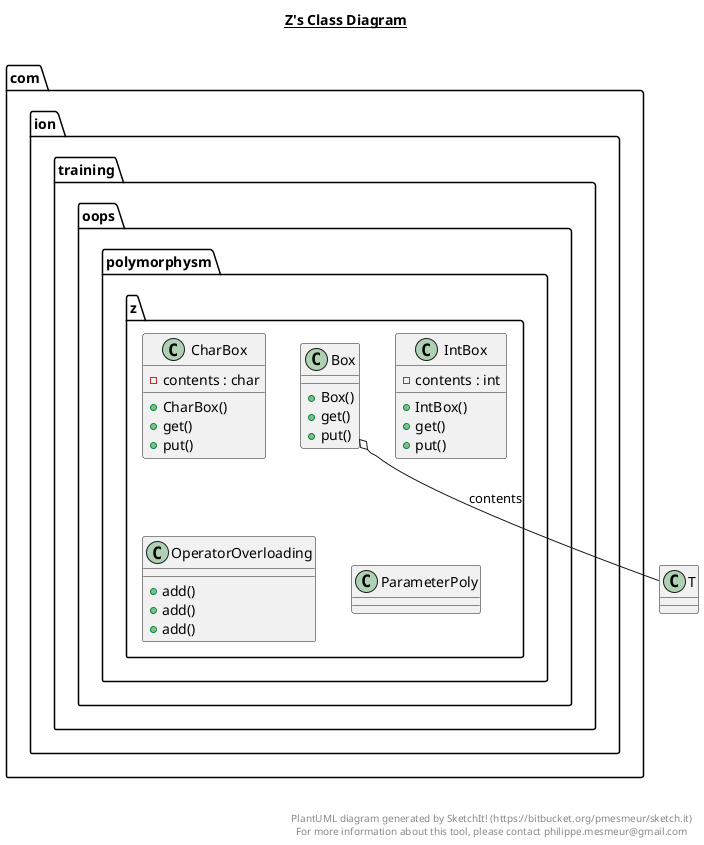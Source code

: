 @startuml

title __Z's Class Diagram__\n

  namespace com.ion.training.oops.polymorphysm {
    namespace z {
      class com.ion.training.oops.polymorphysm.z.Box {
          + Box()
          + get()
          + put()
      }
    }
  }
  

  namespace com.ion.training.oops.polymorphysm {
    namespace z {
      class com.ion.training.oops.polymorphysm.z.CharBox {
          - contents : char
          + CharBox()
          + get()
          + put()
      }
    }
  }
  

  namespace com.ion.training.oops.polymorphysm {
    namespace z {
      class com.ion.training.oops.polymorphysm.z.IntBox {
          - contents : int
          + IntBox()
          + get()
          + put()
      }
    }
  }
  

  namespace com.ion.training.oops.polymorphysm {
    namespace z {
      class com.ion.training.oops.polymorphysm.z.OperatorOverloading {
          + add()
          + add()
          + add()
      }
    }
  }
  

  namespace com.ion.training.oops.polymorphysm {
    namespace z {
      class com.ion.training.oops.polymorphysm.z.ParameterPoly {
      }
    }
  }
  

  com.ion.training.oops.polymorphysm.z.Box o-- T : contents


right footer


PlantUML diagram generated by SketchIt! (https://bitbucket.org/pmesmeur/sketch.it)
For more information about this tool, please contact philippe.mesmeur@gmail.com
endfooter

@enduml
